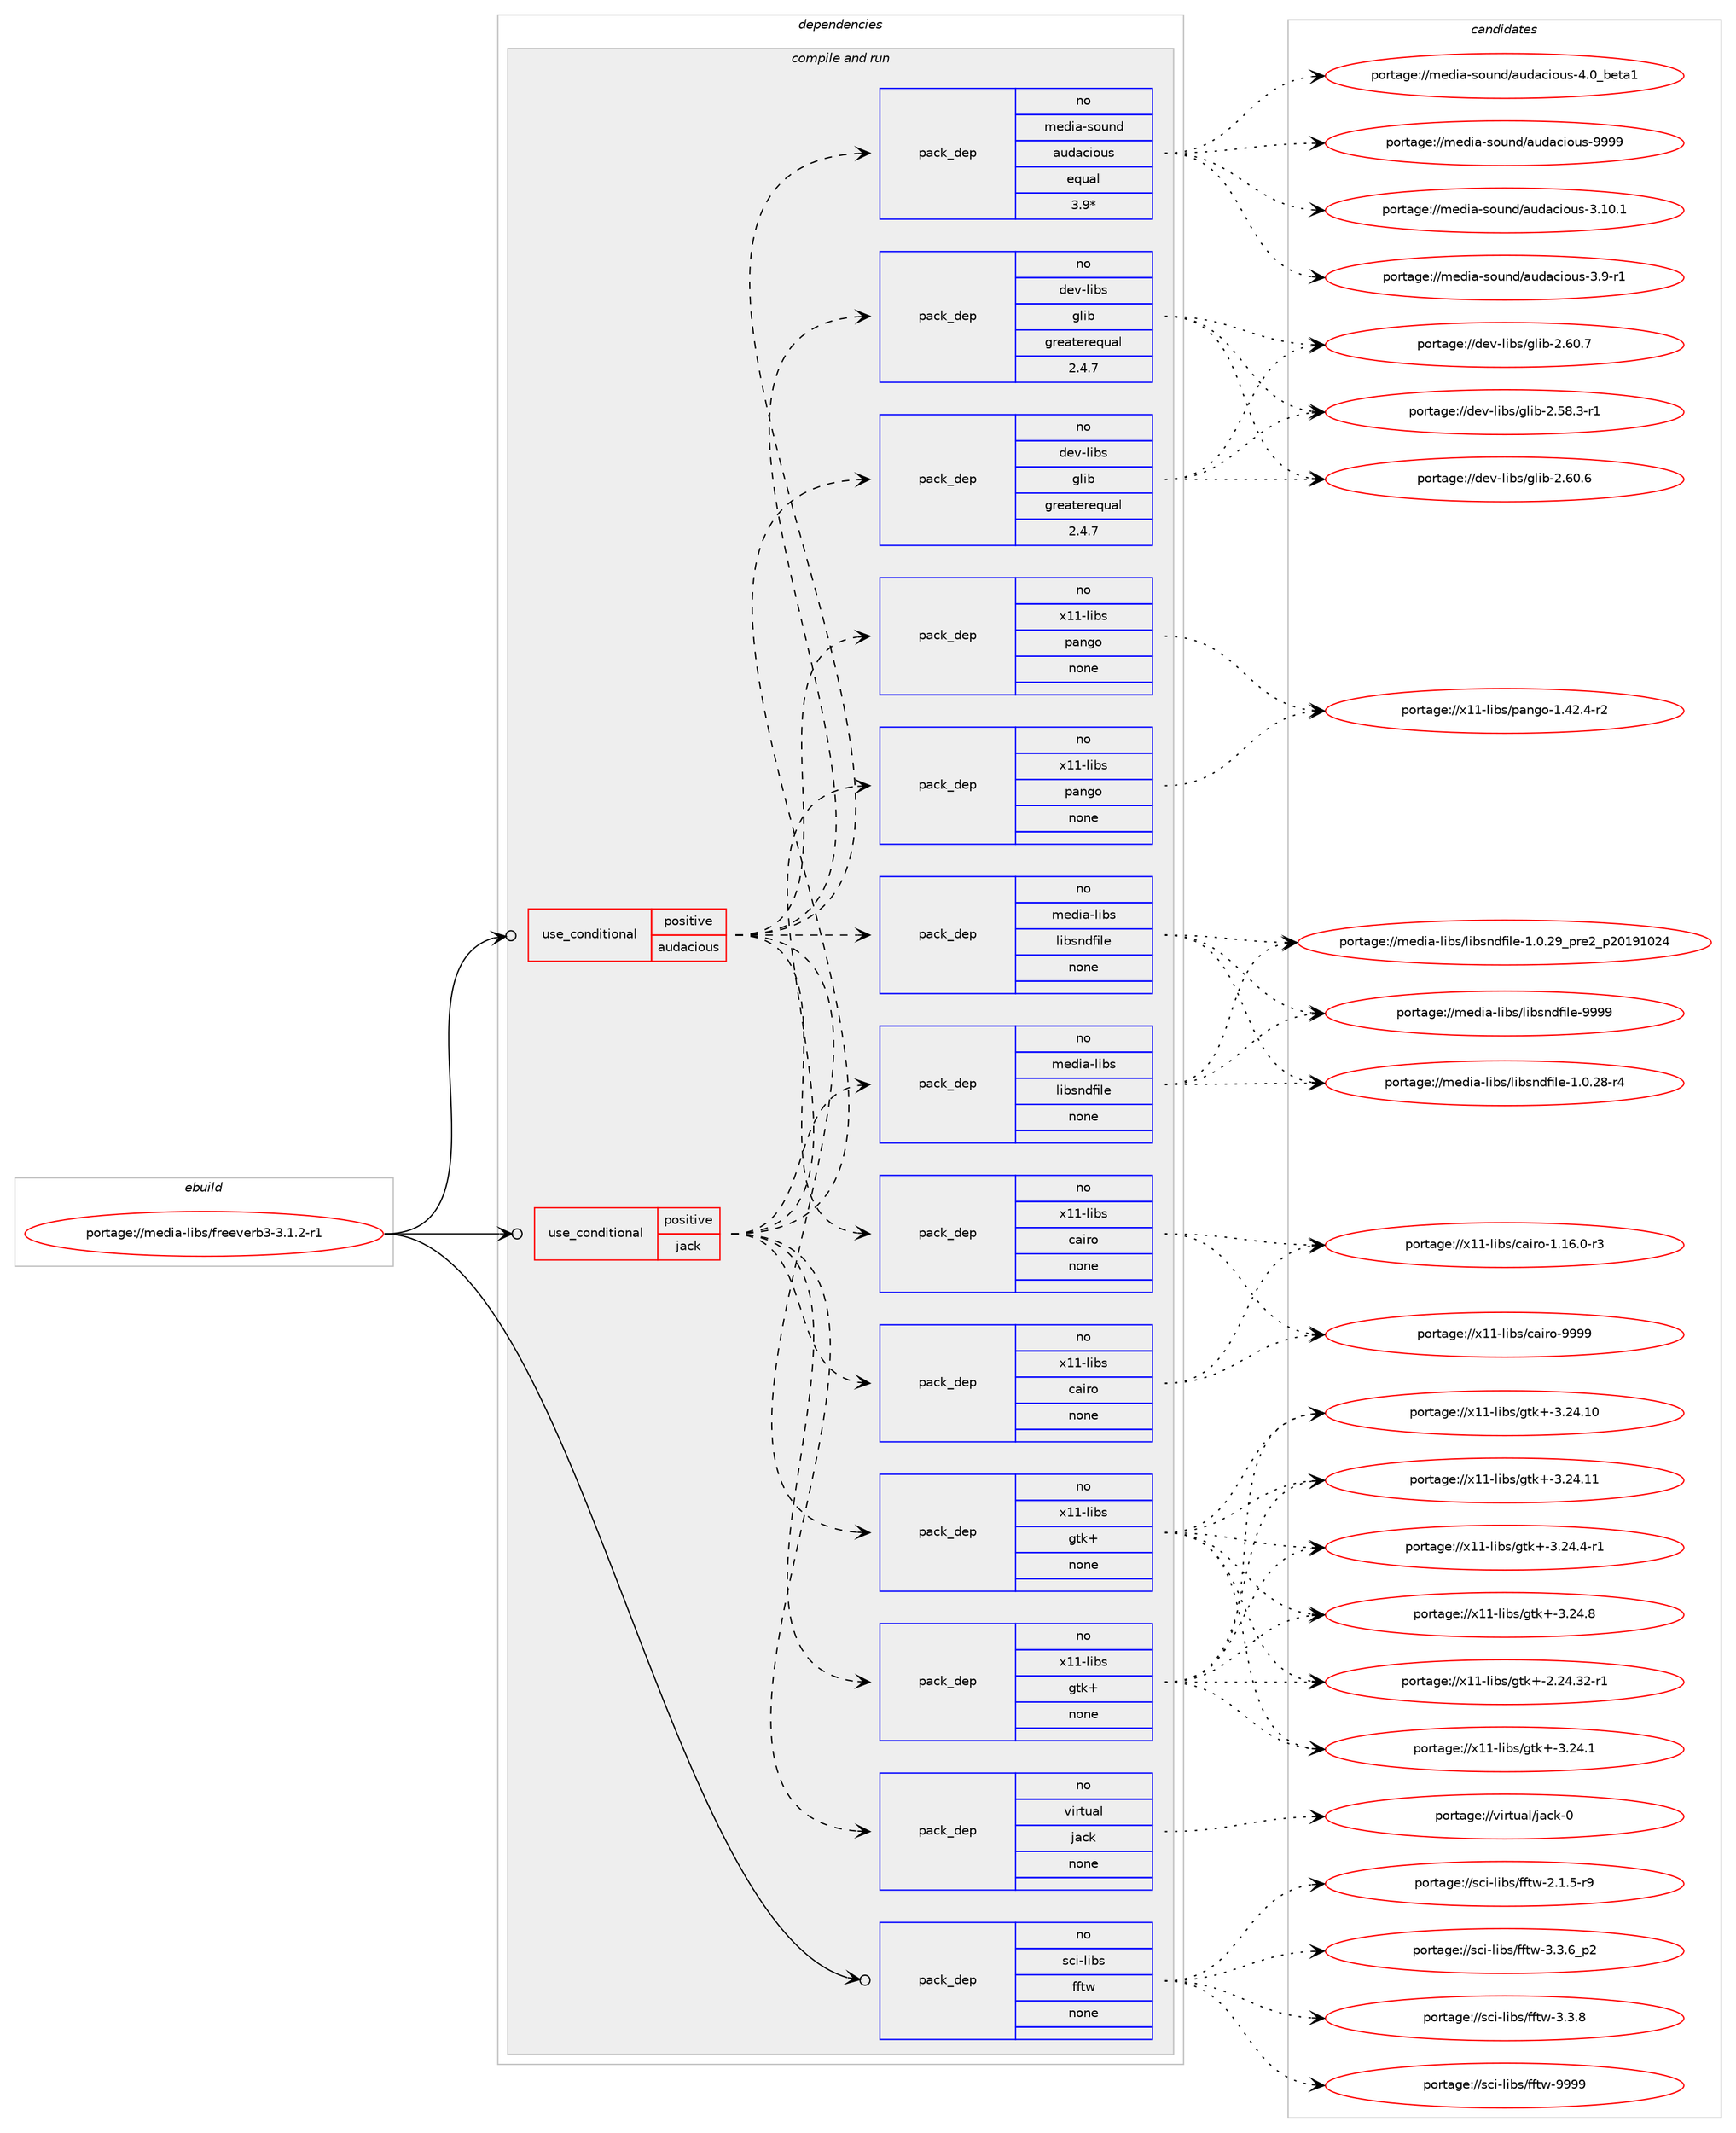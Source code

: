digraph prolog {

# *************
# Graph options
# *************

newrank=true;
concentrate=true;
compound=true;
graph [rankdir=LR,fontname=Helvetica,fontsize=10,ranksep=1.5];#, ranksep=2.5, nodesep=0.2];
edge  [arrowhead=vee];
node  [fontname=Helvetica,fontsize=10];

# **********
# The ebuild
# **********

subgraph cluster_leftcol {
color=gray;
label=<<i>ebuild</i>>;
id [label="portage://media-libs/freeverb3-3.1.2-r1", color=red, width=4, href="../media-libs/freeverb3-3.1.2-r1.svg"];
}

# ****************
# The dependencies
# ****************

subgraph cluster_midcol {
color=gray;
label=<<i>dependencies</i>>;
subgraph cluster_compile {
fillcolor="#eeeeee";
style=filled;
label=<<i>compile</i>>;
}
subgraph cluster_compileandrun {
fillcolor="#eeeeee";
style=filled;
label=<<i>compile and run</i>>;
subgraph cond79418 {
dependency318240 [label=<<TABLE BORDER="0" CELLBORDER="1" CELLSPACING="0" CELLPADDING="4"><TR><TD ROWSPAN="3" CELLPADDING="10">use_conditional</TD></TR><TR><TD>positive</TD></TR><TR><TD>audacious</TD></TR></TABLE>>, shape=none, color=red];
subgraph pack233692 {
dependency318241 [label=<<TABLE BORDER="0" CELLBORDER="1" CELLSPACING="0" CELLPADDING="4" WIDTH="220"><TR><TD ROWSPAN="6" CELLPADDING="30">pack_dep</TD></TR><TR><TD WIDTH="110">no</TD></TR><TR><TD>dev-libs</TD></TR><TR><TD>glib</TD></TR><TR><TD>greaterequal</TD></TR><TR><TD>2.4.7</TD></TR></TABLE>>, shape=none, color=blue];
}
dependency318240:e -> dependency318241:w [weight=20,style="dashed",arrowhead="vee"];
subgraph pack233693 {
dependency318242 [label=<<TABLE BORDER="0" CELLBORDER="1" CELLSPACING="0" CELLPADDING="4" WIDTH="220"><TR><TD ROWSPAN="6" CELLPADDING="30">pack_dep</TD></TR><TR><TD WIDTH="110">no</TD></TR><TR><TD>x11-libs</TD></TR><TR><TD>cairo</TD></TR><TR><TD>none</TD></TR><TR><TD></TD></TR></TABLE>>, shape=none, color=blue];
}
dependency318240:e -> dependency318242:w [weight=20,style="dashed",arrowhead="vee"];
subgraph pack233694 {
dependency318243 [label=<<TABLE BORDER="0" CELLBORDER="1" CELLSPACING="0" CELLPADDING="4" WIDTH="220"><TR><TD ROWSPAN="6" CELLPADDING="30">pack_dep</TD></TR><TR><TD WIDTH="110">no</TD></TR><TR><TD>x11-libs</TD></TR><TR><TD>gtk+</TD></TR><TR><TD>none</TD></TR><TR><TD></TD></TR></TABLE>>, shape=none, color=blue];
}
dependency318240:e -> dependency318243:w [weight=20,style="dashed",arrowhead="vee"];
subgraph pack233695 {
dependency318244 [label=<<TABLE BORDER="0" CELLBORDER="1" CELLSPACING="0" CELLPADDING="4" WIDTH="220"><TR><TD ROWSPAN="6" CELLPADDING="30">pack_dep</TD></TR><TR><TD WIDTH="110">no</TD></TR><TR><TD>x11-libs</TD></TR><TR><TD>pango</TD></TR><TR><TD>none</TD></TR><TR><TD></TD></TR></TABLE>>, shape=none, color=blue];
}
dependency318240:e -> dependency318244:w [weight=20,style="dashed",arrowhead="vee"];
subgraph pack233696 {
dependency318245 [label=<<TABLE BORDER="0" CELLBORDER="1" CELLSPACING="0" CELLPADDING="4" WIDTH="220"><TR><TD ROWSPAN="6" CELLPADDING="30">pack_dep</TD></TR><TR><TD WIDTH="110">no</TD></TR><TR><TD>media-sound</TD></TR><TR><TD>audacious</TD></TR><TR><TD>equal</TD></TR><TR><TD>3.9*</TD></TR></TABLE>>, shape=none, color=blue];
}
dependency318240:e -> dependency318245:w [weight=20,style="dashed",arrowhead="vee"];
subgraph pack233697 {
dependency318246 [label=<<TABLE BORDER="0" CELLBORDER="1" CELLSPACING="0" CELLPADDING="4" WIDTH="220"><TR><TD ROWSPAN="6" CELLPADDING="30">pack_dep</TD></TR><TR><TD WIDTH="110">no</TD></TR><TR><TD>media-libs</TD></TR><TR><TD>libsndfile</TD></TR><TR><TD>none</TD></TR><TR><TD></TD></TR></TABLE>>, shape=none, color=blue];
}
dependency318240:e -> dependency318246:w [weight=20,style="dashed",arrowhead="vee"];
}
id:e -> dependency318240:w [weight=20,style="solid",arrowhead="odotvee"];
subgraph cond79419 {
dependency318247 [label=<<TABLE BORDER="0" CELLBORDER="1" CELLSPACING="0" CELLPADDING="4"><TR><TD ROWSPAN="3" CELLPADDING="10">use_conditional</TD></TR><TR><TD>positive</TD></TR><TR><TD>jack</TD></TR></TABLE>>, shape=none, color=red];
subgraph pack233698 {
dependency318248 [label=<<TABLE BORDER="0" CELLBORDER="1" CELLSPACING="0" CELLPADDING="4" WIDTH="220"><TR><TD ROWSPAN="6" CELLPADDING="30">pack_dep</TD></TR><TR><TD WIDTH="110">no</TD></TR><TR><TD>dev-libs</TD></TR><TR><TD>glib</TD></TR><TR><TD>greaterequal</TD></TR><TR><TD>2.4.7</TD></TR></TABLE>>, shape=none, color=blue];
}
dependency318247:e -> dependency318248:w [weight=20,style="dashed",arrowhead="vee"];
subgraph pack233699 {
dependency318249 [label=<<TABLE BORDER="0" CELLBORDER="1" CELLSPACING="0" CELLPADDING="4" WIDTH="220"><TR><TD ROWSPAN="6" CELLPADDING="30">pack_dep</TD></TR><TR><TD WIDTH="110">no</TD></TR><TR><TD>x11-libs</TD></TR><TR><TD>cairo</TD></TR><TR><TD>none</TD></TR><TR><TD></TD></TR></TABLE>>, shape=none, color=blue];
}
dependency318247:e -> dependency318249:w [weight=20,style="dashed",arrowhead="vee"];
subgraph pack233700 {
dependency318250 [label=<<TABLE BORDER="0" CELLBORDER="1" CELLSPACING="0" CELLPADDING="4" WIDTH="220"><TR><TD ROWSPAN="6" CELLPADDING="30">pack_dep</TD></TR><TR><TD WIDTH="110">no</TD></TR><TR><TD>x11-libs</TD></TR><TR><TD>gtk+</TD></TR><TR><TD>none</TD></TR><TR><TD></TD></TR></TABLE>>, shape=none, color=blue];
}
dependency318247:e -> dependency318250:w [weight=20,style="dashed",arrowhead="vee"];
subgraph pack233701 {
dependency318251 [label=<<TABLE BORDER="0" CELLBORDER="1" CELLSPACING="0" CELLPADDING="4" WIDTH="220"><TR><TD ROWSPAN="6" CELLPADDING="30">pack_dep</TD></TR><TR><TD WIDTH="110">no</TD></TR><TR><TD>x11-libs</TD></TR><TR><TD>pango</TD></TR><TR><TD>none</TD></TR><TR><TD></TD></TR></TABLE>>, shape=none, color=blue];
}
dependency318247:e -> dependency318251:w [weight=20,style="dashed",arrowhead="vee"];
subgraph pack233702 {
dependency318252 [label=<<TABLE BORDER="0" CELLBORDER="1" CELLSPACING="0" CELLPADDING="4" WIDTH="220"><TR><TD ROWSPAN="6" CELLPADDING="30">pack_dep</TD></TR><TR><TD WIDTH="110">no</TD></TR><TR><TD>virtual</TD></TR><TR><TD>jack</TD></TR><TR><TD>none</TD></TR><TR><TD></TD></TR></TABLE>>, shape=none, color=blue];
}
dependency318247:e -> dependency318252:w [weight=20,style="dashed",arrowhead="vee"];
subgraph pack233703 {
dependency318253 [label=<<TABLE BORDER="0" CELLBORDER="1" CELLSPACING="0" CELLPADDING="4" WIDTH="220"><TR><TD ROWSPAN="6" CELLPADDING="30">pack_dep</TD></TR><TR><TD WIDTH="110">no</TD></TR><TR><TD>media-libs</TD></TR><TR><TD>libsndfile</TD></TR><TR><TD>none</TD></TR><TR><TD></TD></TR></TABLE>>, shape=none, color=blue];
}
dependency318247:e -> dependency318253:w [weight=20,style="dashed",arrowhead="vee"];
}
id:e -> dependency318247:w [weight=20,style="solid",arrowhead="odotvee"];
subgraph pack233704 {
dependency318254 [label=<<TABLE BORDER="0" CELLBORDER="1" CELLSPACING="0" CELLPADDING="4" WIDTH="220"><TR><TD ROWSPAN="6" CELLPADDING="30">pack_dep</TD></TR><TR><TD WIDTH="110">no</TD></TR><TR><TD>sci-libs</TD></TR><TR><TD>fftw</TD></TR><TR><TD>none</TD></TR><TR><TD></TD></TR></TABLE>>, shape=none, color=blue];
}
id:e -> dependency318254:w [weight=20,style="solid",arrowhead="odotvee"];
}
subgraph cluster_run {
fillcolor="#eeeeee";
style=filled;
label=<<i>run</i>>;
}
}

# **************
# The candidates
# **************

subgraph cluster_choices {
rank=same;
color=gray;
label=<<i>candidates</i>>;

subgraph choice233692 {
color=black;
nodesep=1;
choiceportage10010111845108105981154710310810598455046535646514511449 [label="portage://dev-libs/glib-2.58.3-r1", color=red, width=4,href="../dev-libs/glib-2.58.3-r1.svg"];
choiceportage1001011184510810598115471031081059845504654484654 [label="portage://dev-libs/glib-2.60.6", color=red, width=4,href="../dev-libs/glib-2.60.6.svg"];
choiceportage1001011184510810598115471031081059845504654484655 [label="portage://dev-libs/glib-2.60.7", color=red, width=4,href="../dev-libs/glib-2.60.7.svg"];
dependency318241:e -> choiceportage10010111845108105981154710310810598455046535646514511449:w [style=dotted,weight="100"];
dependency318241:e -> choiceportage1001011184510810598115471031081059845504654484654:w [style=dotted,weight="100"];
dependency318241:e -> choiceportage1001011184510810598115471031081059845504654484655:w [style=dotted,weight="100"];
}
subgraph choice233693 {
color=black;
nodesep=1;
choiceportage12049494510810598115479997105114111454946495446484511451 [label="portage://x11-libs/cairo-1.16.0-r3", color=red, width=4,href="../x11-libs/cairo-1.16.0-r3.svg"];
choiceportage120494945108105981154799971051141114557575757 [label="portage://x11-libs/cairo-9999", color=red, width=4,href="../x11-libs/cairo-9999.svg"];
dependency318242:e -> choiceportage12049494510810598115479997105114111454946495446484511451:w [style=dotted,weight="100"];
dependency318242:e -> choiceportage120494945108105981154799971051141114557575757:w [style=dotted,weight="100"];
}
subgraph choice233694 {
color=black;
nodesep=1;
choiceportage12049494510810598115471031161074345504650524651504511449 [label="portage://x11-libs/gtk+-2.24.32-r1", color=red, width=4,href="../x11-libs/gtk+-2.24.32-r1.svg"];
choiceportage12049494510810598115471031161074345514650524649 [label="portage://x11-libs/gtk+-3.24.1", color=red, width=4,href="../x11-libs/gtk+-3.24.1.svg"];
choiceportage1204949451081059811547103116107434551465052464948 [label="portage://x11-libs/gtk+-3.24.10", color=red, width=4,href="../x11-libs/gtk+-3.24.10.svg"];
choiceportage1204949451081059811547103116107434551465052464949 [label="portage://x11-libs/gtk+-3.24.11", color=red, width=4,href="../x11-libs/gtk+-3.24.11.svg"];
choiceportage120494945108105981154710311610743455146505246524511449 [label="portage://x11-libs/gtk+-3.24.4-r1", color=red, width=4,href="../x11-libs/gtk+-3.24.4-r1.svg"];
choiceportage12049494510810598115471031161074345514650524656 [label="portage://x11-libs/gtk+-3.24.8", color=red, width=4,href="../x11-libs/gtk+-3.24.8.svg"];
dependency318243:e -> choiceportage12049494510810598115471031161074345504650524651504511449:w [style=dotted,weight="100"];
dependency318243:e -> choiceportage12049494510810598115471031161074345514650524649:w [style=dotted,weight="100"];
dependency318243:e -> choiceportage1204949451081059811547103116107434551465052464948:w [style=dotted,weight="100"];
dependency318243:e -> choiceportage1204949451081059811547103116107434551465052464949:w [style=dotted,weight="100"];
dependency318243:e -> choiceportage120494945108105981154710311610743455146505246524511449:w [style=dotted,weight="100"];
dependency318243:e -> choiceportage12049494510810598115471031161074345514650524656:w [style=dotted,weight="100"];
}
subgraph choice233695 {
color=black;
nodesep=1;
choiceportage120494945108105981154711297110103111454946525046524511450 [label="portage://x11-libs/pango-1.42.4-r2", color=red, width=4,href="../x11-libs/pango-1.42.4-r2.svg"];
dependency318244:e -> choiceportage120494945108105981154711297110103111454946525046524511450:w [style=dotted,weight="100"];
}
subgraph choice233696 {
color=black;
nodesep=1;
choiceportage10910110010597451151111171101004797117100979910511111711545514649484649 [label="portage://media-sound/audacious-3.10.1", color=red, width=4,href="../media-sound/audacious-3.10.1.svg"];
choiceportage109101100105974511511111711010047971171009799105111117115455146574511449 [label="portage://media-sound/audacious-3.9-r1", color=red, width=4,href="../media-sound/audacious-3.9-r1.svg"];
choiceportage1091011001059745115111117110100479711710097991051111171154552464895981011169749 [label="portage://media-sound/audacious-4.0_beta1", color=red, width=4,href="../media-sound/audacious-4.0_beta1.svg"];
choiceportage1091011001059745115111117110100479711710097991051111171154557575757 [label="portage://media-sound/audacious-9999", color=red, width=4,href="../media-sound/audacious-9999.svg"];
dependency318245:e -> choiceportage10910110010597451151111171101004797117100979910511111711545514649484649:w [style=dotted,weight="100"];
dependency318245:e -> choiceportage109101100105974511511111711010047971171009799105111117115455146574511449:w [style=dotted,weight="100"];
dependency318245:e -> choiceportage1091011001059745115111117110100479711710097991051111171154552464895981011169749:w [style=dotted,weight="100"];
dependency318245:e -> choiceportage1091011001059745115111117110100479711710097991051111171154557575757:w [style=dotted,weight="100"];
}
subgraph choice233697 {
color=black;
nodesep=1;
choiceportage1091011001059745108105981154710810598115110100102105108101454946484650564511452 [label="portage://media-libs/libsndfile-1.0.28-r4", color=red, width=4,href="../media-libs/libsndfile-1.0.28-r4.svg"];
choiceportage1091011001059745108105981154710810598115110100102105108101454946484650579511211410150951125048495749485052 [label="portage://media-libs/libsndfile-1.0.29_pre2_p20191024", color=red, width=4,href="../media-libs/libsndfile-1.0.29_pre2_p20191024.svg"];
choiceportage10910110010597451081059811547108105981151101001021051081014557575757 [label="portage://media-libs/libsndfile-9999", color=red, width=4,href="../media-libs/libsndfile-9999.svg"];
dependency318246:e -> choiceportage1091011001059745108105981154710810598115110100102105108101454946484650564511452:w [style=dotted,weight="100"];
dependency318246:e -> choiceportage1091011001059745108105981154710810598115110100102105108101454946484650579511211410150951125048495749485052:w [style=dotted,weight="100"];
dependency318246:e -> choiceportage10910110010597451081059811547108105981151101001021051081014557575757:w [style=dotted,weight="100"];
}
subgraph choice233698 {
color=black;
nodesep=1;
choiceportage10010111845108105981154710310810598455046535646514511449 [label="portage://dev-libs/glib-2.58.3-r1", color=red, width=4,href="../dev-libs/glib-2.58.3-r1.svg"];
choiceportage1001011184510810598115471031081059845504654484654 [label="portage://dev-libs/glib-2.60.6", color=red, width=4,href="../dev-libs/glib-2.60.6.svg"];
choiceportage1001011184510810598115471031081059845504654484655 [label="portage://dev-libs/glib-2.60.7", color=red, width=4,href="../dev-libs/glib-2.60.7.svg"];
dependency318248:e -> choiceportage10010111845108105981154710310810598455046535646514511449:w [style=dotted,weight="100"];
dependency318248:e -> choiceportage1001011184510810598115471031081059845504654484654:w [style=dotted,weight="100"];
dependency318248:e -> choiceportage1001011184510810598115471031081059845504654484655:w [style=dotted,weight="100"];
}
subgraph choice233699 {
color=black;
nodesep=1;
choiceportage12049494510810598115479997105114111454946495446484511451 [label="portage://x11-libs/cairo-1.16.0-r3", color=red, width=4,href="../x11-libs/cairo-1.16.0-r3.svg"];
choiceportage120494945108105981154799971051141114557575757 [label="portage://x11-libs/cairo-9999", color=red, width=4,href="../x11-libs/cairo-9999.svg"];
dependency318249:e -> choiceportage12049494510810598115479997105114111454946495446484511451:w [style=dotted,weight="100"];
dependency318249:e -> choiceportage120494945108105981154799971051141114557575757:w [style=dotted,weight="100"];
}
subgraph choice233700 {
color=black;
nodesep=1;
choiceportage12049494510810598115471031161074345504650524651504511449 [label="portage://x11-libs/gtk+-2.24.32-r1", color=red, width=4,href="../x11-libs/gtk+-2.24.32-r1.svg"];
choiceportage12049494510810598115471031161074345514650524649 [label="portage://x11-libs/gtk+-3.24.1", color=red, width=4,href="../x11-libs/gtk+-3.24.1.svg"];
choiceportage1204949451081059811547103116107434551465052464948 [label="portage://x11-libs/gtk+-3.24.10", color=red, width=4,href="../x11-libs/gtk+-3.24.10.svg"];
choiceportage1204949451081059811547103116107434551465052464949 [label="portage://x11-libs/gtk+-3.24.11", color=red, width=4,href="../x11-libs/gtk+-3.24.11.svg"];
choiceportage120494945108105981154710311610743455146505246524511449 [label="portage://x11-libs/gtk+-3.24.4-r1", color=red, width=4,href="../x11-libs/gtk+-3.24.4-r1.svg"];
choiceportage12049494510810598115471031161074345514650524656 [label="portage://x11-libs/gtk+-3.24.8", color=red, width=4,href="../x11-libs/gtk+-3.24.8.svg"];
dependency318250:e -> choiceportage12049494510810598115471031161074345504650524651504511449:w [style=dotted,weight="100"];
dependency318250:e -> choiceportage12049494510810598115471031161074345514650524649:w [style=dotted,weight="100"];
dependency318250:e -> choiceportage1204949451081059811547103116107434551465052464948:w [style=dotted,weight="100"];
dependency318250:e -> choiceportage1204949451081059811547103116107434551465052464949:w [style=dotted,weight="100"];
dependency318250:e -> choiceportage120494945108105981154710311610743455146505246524511449:w [style=dotted,weight="100"];
dependency318250:e -> choiceportage12049494510810598115471031161074345514650524656:w [style=dotted,weight="100"];
}
subgraph choice233701 {
color=black;
nodesep=1;
choiceportage120494945108105981154711297110103111454946525046524511450 [label="portage://x11-libs/pango-1.42.4-r2", color=red, width=4,href="../x11-libs/pango-1.42.4-r2.svg"];
dependency318251:e -> choiceportage120494945108105981154711297110103111454946525046524511450:w [style=dotted,weight="100"];
}
subgraph choice233702 {
color=black;
nodesep=1;
choiceportage118105114116117971084710697991074548 [label="portage://virtual/jack-0", color=red, width=4,href="../virtual/jack-0.svg"];
dependency318252:e -> choiceportage118105114116117971084710697991074548:w [style=dotted,weight="100"];
}
subgraph choice233703 {
color=black;
nodesep=1;
choiceportage1091011001059745108105981154710810598115110100102105108101454946484650564511452 [label="portage://media-libs/libsndfile-1.0.28-r4", color=red, width=4,href="../media-libs/libsndfile-1.0.28-r4.svg"];
choiceportage1091011001059745108105981154710810598115110100102105108101454946484650579511211410150951125048495749485052 [label="portage://media-libs/libsndfile-1.0.29_pre2_p20191024", color=red, width=4,href="../media-libs/libsndfile-1.0.29_pre2_p20191024.svg"];
choiceportage10910110010597451081059811547108105981151101001021051081014557575757 [label="portage://media-libs/libsndfile-9999", color=red, width=4,href="../media-libs/libsndfile-9999.svg"];
dependency318253:e -> choiceportage1091011001059745108105981154710810598115110100102105108101454946484650564511452:w [style=dotted,weight="100"];
dependency318253:e -> choiceportage1091011001059745108105981154710810598115110100102105108101454946484650579511211410150951125048495749485052:w [style=dotted,weight="100"];
dependency318253:e -> choiceportage10910110010597451081059811547108105981151101001021051081014557575757:w [style=dotted,weight="100"];
}
subgraph choice233704 {
color=black;
nodesep=1;
choiceportage115991054510810598115471021021161194550464946534511457 [label="portage://sci-libs/fftw-2.1.5-r9", color=red, width=4,href="../sci-libs/fftw-2.1.5-r9.svg"];
choiceportage115991054510810598115471021021161194551465146549511250 [label="portage://sci-libs/fftw-3.3.6_p2", color=red, width=4,href="../sci-libs/fftw-3.3.6_p2.svg"];
choiceportage11599105451081059811547102102116119455146514656 [label="portage://sci-libs/fftw-3.3.8", color=red, width=4,href="../sci-libs/fftw-3.3.8.svg"];
choiceportage115991054510810598115471021021161194557575757 [label="portage://sci-libs/fftw-9999", color=red, width=4,href="../sci-libs/fftw-9999.svg"];
dependency318254:e -> choiceportage115991054510810598115471021021161194550464946534511457:w [style=dotted,weight="100"];
dependency318254:e -> choiceportage115991054510810598115471021021161194551465146549511250:w [style=dotted,weight="100"];
dependency318254:e -> choiceportage11599105451081059811547102102116119455146514656:w [style=dotted,weight="100"];
dependency318254:e -> choiceportage115991054510810598115471021021161194557575757:w [style=dotted,weight="100"];
}
}

}
